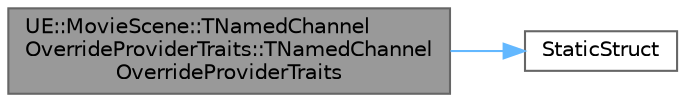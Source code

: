digraph "UE::MovieScene::TNamedChannelOverrideProviderTraits::TNamedChannelOverrideProviderTraits"
{
 // INTERACTIVE_SVG=YES
 // LATEX_PDF_SIZE
  bgcolor="transparent";
  edge [fontname=Helvetica,fontsize=10,labelfontname=Helvetica,labelfontsize=10];
  node [fontname=Helvetica,fontsize=10,shape=box,height=0.2,width=0.4];
  rankdir="LR";
  Node1 [id="Node000001",label="UE::MovieScene::TNamedChannel\lOverrideProviderTraits::TNamedChannel\lOverrideProviderTraits",height=0.2,width=0.4,color="gray40", fillcolor="grey60", style="filled", fontcolor="black",tooltip=" "];
  Node1 -> Node2 [id="edge1_Node000001_Node000002",color="steelblue1",style="solid",tooltip=" "];
  Node2 [id="Node000002",label="StaticStruct",height=0.2,width=0.4,color="grey40", fillcolor="white", style="filled",URL="$d0/d3d/ReflectedTypeAccessors_8h.html#a77152d2b0a3db9cd0928387f14527baa",tooltip=" "];
}
